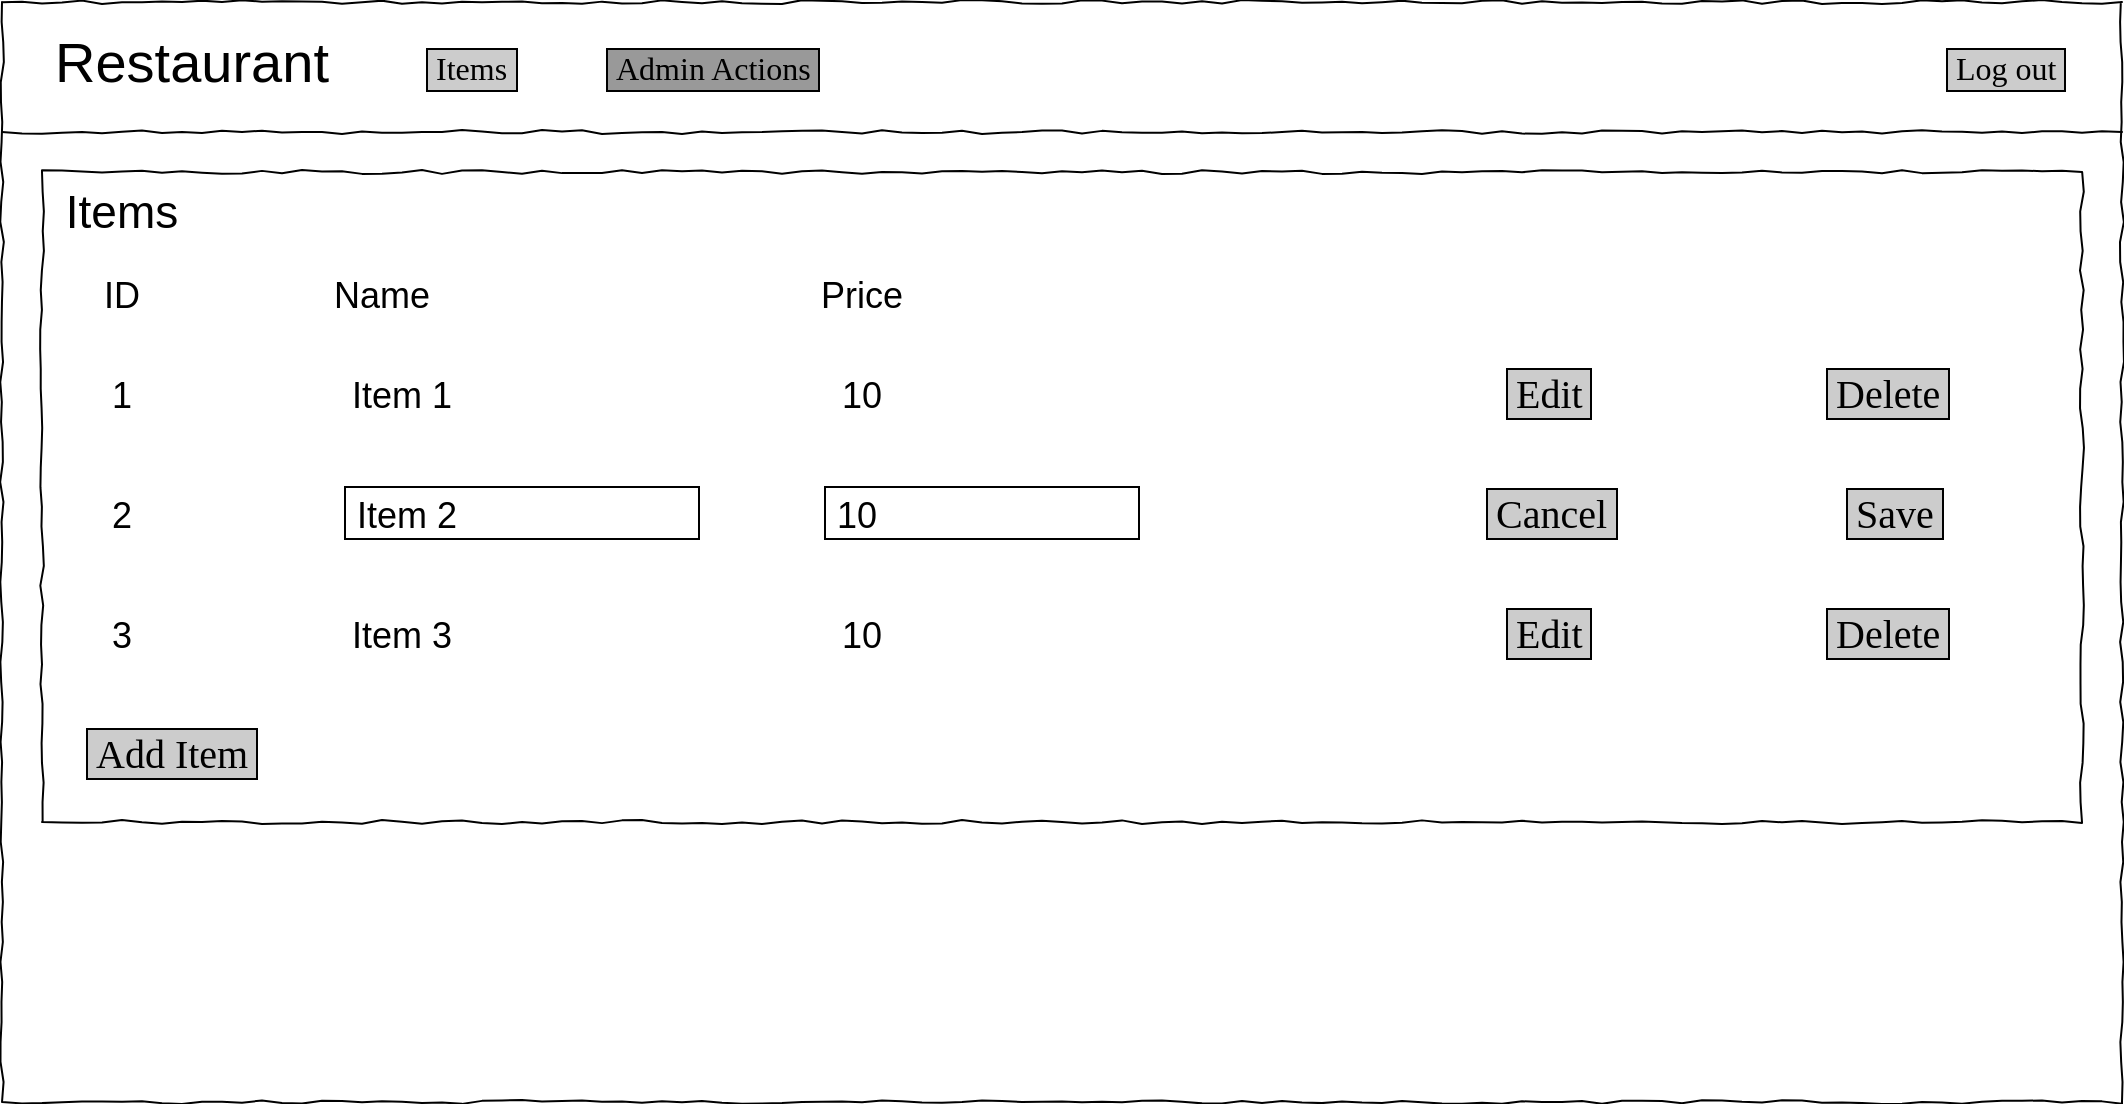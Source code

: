 <mxfile version="16.4.3" type="device"><diagram name="Page-1" id="03018318-947c-dd8e-b7a3-06fadd420f32"><mxGraphModel dx="1422" dy="762" grid="1" gridSize="10" guides="1" tooltips="1" connect="1" arrows="1" fold="1" page="1" pageScale="1" pageWidth="1100" pageHeight="850" background="none" math="0" shadow="0"><root><mxCell id="0"/><mxCell id="1" parent="0"/><mxCell id="677b7b8949515195-1" value="" style="whiteSpace=wrap;html=1;rounded=0;shadow=0;labelBackgroundColor=none;strokeColor=#000000;strokeWidth=1;fillColor=none;fontFamily=Verdana;fontSize=12;fontColor=#000000;align=center;comic=1;" parent="1" vertex="1"><mxGeometry x="30" y="20" width="1060" height="550" as="geometry"/></mxCell><mxCell id="677b7b8949515195-4" value="&lt;font style=&quot;font-size: 16px&quot;&gt;&amp;nbsp;Items&amp;nbsp;&lt;/font&gt;" style="text;html=1;points=[];align=left;verticalAlign=top;spacingTop=-4;fontSize=14;fontFamily=Verdana;labelBorderColor=default;labelBackgroundColor=#CCCCCC;" parent="1" vertex="1"><mxGeometry x="240" y="40" width="60" height="30" as="geometry"/></mxCell><mxCell id="677b7b8949515195-7" value="&lt;font style=&quot;font-size: 16px&quot;&gt;&amp;nbsp;Log out&amp;nbsp;&lt;/font&gt;" style="text;html=1;points=[];align=left;verticalAlign=top;spacingTop=-4;fontSize=14;fontFamily=Verdana;labelBorderColor=default;labelBackgroundColor=#CCCCCC;" parent="1" vertex="1"><mxGeometry x="1000" y="40" width="80" height="30" as="geometry"/></mxCell><mxCell id="677b7b8949515195-9" value="" style="line;strokeWidth=1;html=1;rounded=0;shadow=0;labelBackgroundColor=none;fillColor=none;fontFamily=Verdana;fontSize=14;fontColor=#000000;align=center;comic=1;" parent="1" vertex="1"><mxGeometry x="30" y="80" width="1060" height="10" as="geometry"/></mxCell><mxCell id="677b7b8949515195-15" value="&lt;div style=&quot;text-align: justify&quot;&gt;&lt;br&gt;&lt;/div&gt;" style="whiteSpace=wrap;html=1;rounded=0;shadow=0;labelBackgroundColor=none;strokeWidth=1;fillColor=none;fontFamily=Verdana;fontSize=12;align=center;verticalAlign=top;spacing=10;comic=1;" parent="1" vertex="1"><mxGeometry x="50" y="105" width="1020" height="325" as="geometry"/></mxCell><mxCell id="D4D9QAblIkZrRDlPbn8G-1" value="&lt;font style=&quot;font-size: 23px&quot;&gt;Items&lt;/font&gt;" style="text;html=1;strokeColor=none;fillColor=none;align=center;verticalAlign=middle;whiteSpace=wrap;rounded=0;" parent="1" vertex="1"><mxGeometry x="60" y="110" width="60" height="30" as="geometry"/></mxCell><mxCell id="D4D9QAblIkZrRDlPbn8G-3" value="&lt;font style=&quot;font-size: 18px&quot;&gt;Name&lt;/font&gt;" style="text;html=1;strokeColor=none;fillColor=none;align=center;verticalAlign=middle;whiteSpace=wrap;rounded=0;fontSize=21;" parent="1" vertex="1"><mxGeometry x="190" y="150" width="60" height="30" as="geometry"/></mxCell><mxCell id="D4D9QAblIkZrRDlPbn8G-4" value="&lt;font style=&quot;font-size: 18px&quot;&gt;Price&lt;/font&gt;" style="text;html=1;strokeColor=none;fillColor=none;align=center;verticalAlign=middle;whiteSpace=wrap;rounded=0;fontSize=21;" parent="1" vertex="1"><mxGeometry x="430" y="150" width="60" height="30" as="geometry"/></mxCell><mxCell id="D4D9QAblIkZrRDlPbn8G-8" value="&lt;font style=&quot;font-size: 18px&quot;&gt;Item 1&lt;/font&gt;" style="text;html=1;strokeColor=none;fillColor=none;align=center;verticalAlign=middle;whiteSpace=wrap;rounded=0;fontSize=21;" parent="1" vertex="1"><mxGeometry x="200" y="200" width="60" height="30" as="geometry"/></mxCell><mxCell id="D4D9QAblIkZrRDlPbn8G-9" value="&lt;font style=&quot;font-size: 18px&quot;&gt;&amp;nbsp;Item 2&amp;nbsp; &amp;nbsp; &amp;nbsp; &amp;nbsp; &amp;nbsp; &amp;nbsp; &amp;nbsp; &amp;nbsp; &amp;nbsp; &amp;nbsp; &amp;nbsp; &amp;nbsp;&amp;nbsp;&lt;/font&gt;" style="text;html=1;strokeColor=none;fillColor=none;align=center;verticalAlign=middle;whiteSpace=wrap;rounded=0;fontSize=21;labelBorderColor=default;" parent="1" vertex="1"><mxGeometry x="200" y="260" width="180" height="30" as="geometry"/></mxCell><mxCell id="D4D9QAblIkZrRDlPbn8G-10" value="&lt;font style=&quot;font-size: 18px&quot;&gt;Item 3&lt;/font&gt;" style="text;html=1;strokeColor=none;fillColor=none;align=center;verticalAlign=middle;whiteSpace=wrap;rounded=0;fontSize=21;" parent="1" vertex="1"><mxGeometry x="200" y="320" width="60" height="30" as="geometry"/></mxCell><mxCell id="D4D9QAblIkZrRDlPbn8G-11" value="&lt;font style=&quot;font-size: 18px&quot;&gt;10&lt;/font&gt;" style="text;html=1;strokeColor=none;fillColor=none;align=center;verticalAlign=middle;whiteSpace=wrap;rounded=0;fontSize=21;" parent="1" vertex="1"><mxGeometry x="430" y="200" width="60" height="30" as="geometry"/></mxCell><mxCell id="D4D9QAblIkZrRDlPbn8G-13" value="&lt;font style=&quot;font-size: 18px&quot;&gt;10&lt;/font&gt;" style="text;html=1;strokeColor=none;fillColor=none;align=center;verticalAlign=middle;whiteSpace=wrap;rounded=0;fontSize=21;" parent="1" vertex="1"><mxGeometry x="430" y="320" width="60" height="30" as="geometry"/></mxCell><mxCell id="D4D9QAblIkZrRDlPbn8G-20" value="&lt;font style=&quot;font-size: 28px&quot;&gt;Restaurant&lt;/font&gt;" style="text;html=1;strokeColor=none;fillColor=none;align=center;verticalAlign=middle;whiteSpace=wrap;rounded=0;fontSize=23;" parent="1" vertex="1"><mxGeometry x="50" y="35" width="150" height="30" as="geometry"/></mxCell><mxCell id="sxVFMFrtLTQ31qn5XsNg-1" value="&lt;font style=&quot;font-size: 16px&quot;&gt;&amp;nbsp;Admin Actions&amp;nbsp;&lt;/font&gt;" style="text;html=1;points=[];align=left;verticalAlign=top;spacingTop=-4;fontSize=14;fontFamily=Verdana;labelBorderColor=default;labelBackgroundColor=#999999;" parent="1" vertex="1"><mxGeometry x="330" y="40" width="140" height="30" as="geometry"/></mxCell><mxCell id="Clt-s4uKh5dZISnPM3F2-1" value="&lt;font style=&quot;font-size: 18px&quot;&gt;ID&lt;/font&gt;" style="text;html=1;strokeColor=none;fillColor=none;align=center;verticalAlign=middle;whiteSpace=wrap;rounded=0;fontSize=21;" vertex="1" parent="1"><mxGeometry x="60" y="150" width="60" height="30" as="geometry"/></mxCell><mxCell id="Clt-s4uKh5dZISnPM3F2-2" value="&lt;font style=&quot;font-size: 18px&quot;&gt;1&lt;/font&gt;" style="text;html=1;strokeColor=none;fillColor=none;align=center;verticalAlign=middle;whiteSpace=wrap;rounded=0;fontSize=21;" vertex="1" parent="1"><mxGeometry x="60" y="200" width="60" height="30" as="geometry"/></mxCell><mxCell id="Clt-s4uKh5dZISnPM3F2-3" value="&lt;font style=&quot;font-size: 18px&quot;&gt;2&lt;/font&gt;" style="text;html=1;strokeColor=none;fillColor=none;align=center;verticalAlign=middle;whiteSpace=wrap;rounded=0;fontSize=21;" vertex="1" parent="1"><mxGeometry x="60" y="260" width="60" height="30" as="geometry"/></mxCell><mxCell id="Clt-s4uKh5dZISnPM3F2-4" value="&lt;font style=&quot;font-size: 18px&quot;&gt;3&lt;/font&gt;" style="text;html=1;strokeColor=none;fillColor=none;align=center;verticalAlign=middle;whiteSpace=wrap;rounded=0;fontSize=21;" vertex="1" parent="1"><mxGeometry x="60" y="320" width="60" height="30" as="geometry"/></mxCell><mxCell id="Clt-s4uKh5dZISnPM3F2-5" value="&lt;font style=&quot;font-size: 16px&quot;&gt;&amp;nbsp;&lt;/font&gt;&lt;font style=&quot;font-size: 20px&quot;&gt;Edit&lt;/font&gt;&lt;font style=&quot;font-size: 16px&quot;&gt;&amp;nbsp;&lt;/font&gt;" style="text;html=1;points=[];align=left;verticalAlign=top;spacingTop=-4;fontSize=14;fontFamily=Verdana;labelBorderColor=default;labelBackgroundColor=#CCCCCC;" vertex="1" parent="1"><mxGeometry x="780" y="200" width="60" height="30" as="geometry"/></mxCell><mxCell id="Clt-s4uKh5dZISnPM3F2-7" value="&lt;font style=&quot;font-size: 16px&quot;&gt;&amp;nbsp;&lt;/font&gt;&lt;font style=&quot;font-size: 20px&quot;&gt;Edit&lt;/font&gt;&lt;font style=&quot;font-size: 16px&quot;&gt;&amp;nbsp;&lt;/font&gt;" style="text;html=1;points=[];align=left;verticalAlign=top;spacingTop=-4;fontSize=14;fontFamily=Verdana;labelBorderColor=default;labelBackgroundColor=#CCCCCC;" vertex="1" parent="1"><mxGeometry x="780" y="320" width="60" height="30" as="geometry"/></mxCell><mxCell id="Clt-s4uKh5dZISnPM3F2-9" value="&lt;font style=&quot;font-size: 16px&quot;&gt;&amp;nbsp;&lt;/font&gt;&lt;font style=&quot;font-size: 20px&quot;&gt;Delete&lt;/font&gt;&lt;font style=&quot;font-size: 16px&quot;&gt;&amp;nbsp;&lt;/font&gt;" style="text;html=1;points=[];align=left;verticalAlign=top;spacingTop=-4;fontSize=14;fontFamily=Verdana;labelBorderColor=default;labelBackgroundColor=#CCCCCC;" vertex="1" parent="1"><mxGeometry x="940" y="200" width="80" height="30" as="geometry"/></mxCell><mxCell id="Clt-s4uKh5dZISnPM3F2-10" value="&lt;font style=&quot;font-size: 16px&quot;&gt;&amp;nbsp;&lt;/font&gt;&lt;font style=&quot;font-size: 20px&quot;&gt;Delete&lt;/font&gt;&lt;font style=&quot;font-size: 16px&quot;&gt;&amp;nbsp;&lt;/font&gt;" style="text;html=1;points=[];align=left;verticalAlign=top;spacingTop=-4;fontSize=14;fontFamily=Verdana;labelBorderColor=default;labelBackgroundColor=#CCCCCC;" vertex="1" parent="1"><mxGeometry x="940" y="320" width="80" height="30" as="geometry"/></mxCell><mxCell id="Clt-s4uKh5dZISnPM3F2-11" value="&lt;font style=&quot;font-size: 16px&quot;&gt;&amp;nbsp;&lt;/font&gt;&lt;font style=&quot;font-size: 20px&quot;&gt;Cancel&lt;/font&gt;&lt;font style=&quot;font-size: 16px&quot;&gt;&amp;nbsp;&lt;/font&gt;" style="text;html=1;points=[];align=left;verticalAlign=top;spacingTop=-4;fontSize=14;fontFamily=Verdana;labelBorderColor=default;labelBackgroundColor=#CCCCCC;" vertex="1" parent="1"><mxGeometry x="770" y="260" width="80" height="30" as="geometry"/></mxCell><mxCell id="Clt-s4uKh5dZISnPM3F2-12" value="&lt;font style=&quot;font-size: 16px&quot;&gt;&amp;nbsp;&lt;/font&gt;&lt;font style=&quot;font-size: 20px&quot;&gt;Save&lt;/font&gt;&lt;font style=&quot;font-size: 16px&quot;&gt;&amp;nbsp;&lt;/font&gt;" style="text;html=1;points=[];align=left;verticalAlign=top;spacingTop=-4;fontSize=14;fontFamily=Verdana;labelBorderColor=default;labelBackgroundColor=#CCCCCC;" vertex="1" parent="1"><mxGeometry x="950" y="260" width="60" height="30" as="geometry"/></mxCell><mxCell id="Clt-s4uKh5dZISnPM3F2-13" value="&lt;font style=&quot;font-size: 18px&quot;&gt;&amp;nbsp;10&amp;nbsp; &amp;nbsp; &amp;nbsp; &amp;nbsp; &amp;nbsp; &amp;nbsp; &amp;nbsp; &amp;nbsp; &amp;nbsp; &amp;nbsp; &amp;nbsp; &amp;nbsp; &amp;nbsp;&amp;nbsp;&lt;/font&gt;" style="text;html=1;strokeColor=none;fillColor=none;align=center;verticalAlign=middle;whiteSpace=wrap;rounded=0;fontSize=21;labelBorderColor=default;" vertex="1" parent="1"><mxGeometry x="430" y="260" width="180" height="30" as="geometry"/></mxCell><mxCell id="Clt-s4uKh5dZISnPM3F2-15" value="&lt;font style=&quot;font-size: 16px&quot;&gt;&amp;nbsp;&lt;/font&gt;&lt;font style=&quot;font-size: 20px&quot;&gt;Add Item&lt;/font&gt;&lt;font style=&quot;font-size: 16px&quot;&gt;&amp;nbsp;&lt;/font&gt;" style="text;html=1;points=[];align=left;verticalAlign=top;spacingTop=-4;fontSize=14;fontFamily=Verdana;labelBorderColor=default;labelBackgroundColor=#CCCCCC;" vertex="1" parent="1"><mxGeometry x="70" y="380" width="80" height="30" as="geometry"/></mxCell></root></mxGraphModel></diagram></mxfile>